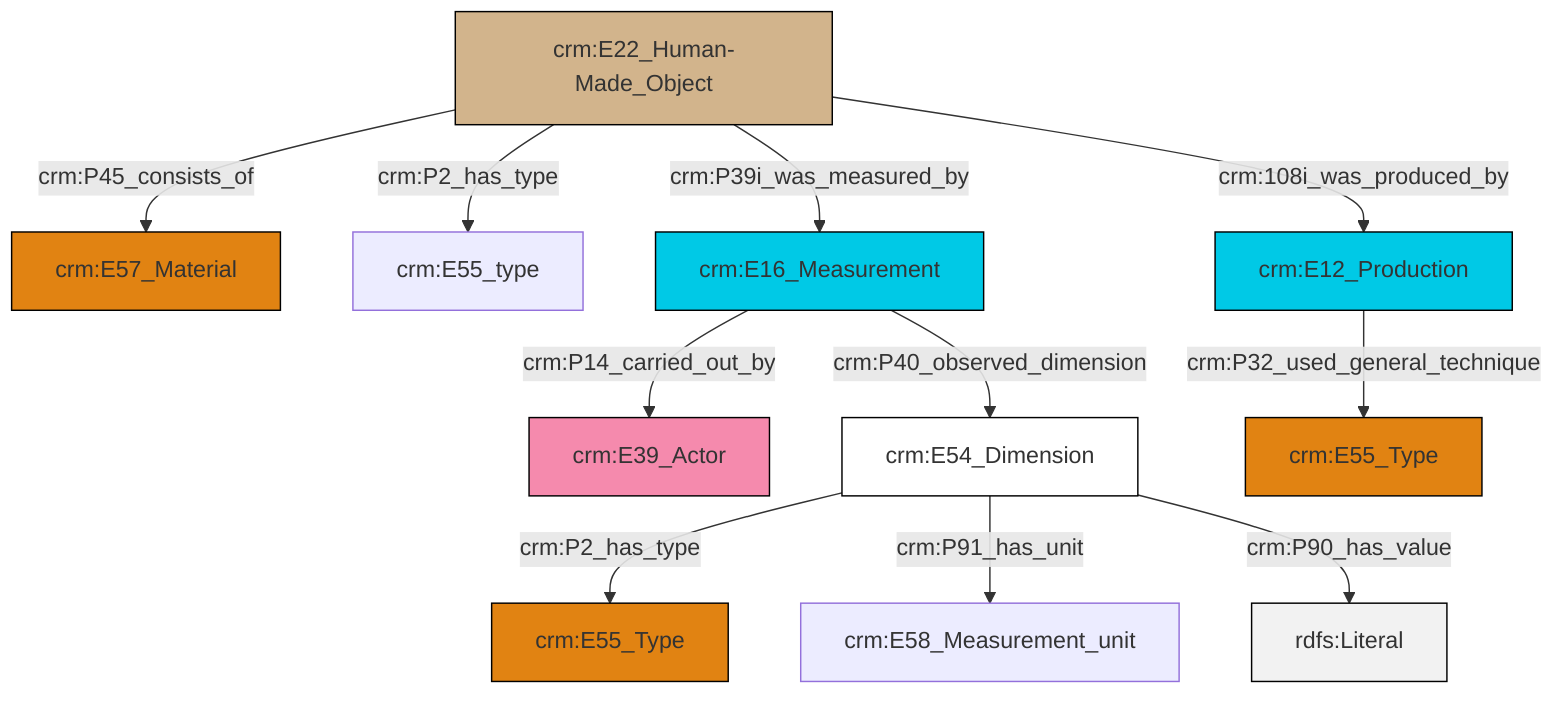 graph TD
classDef Literal fill:#f2f2f2,stroke:#000000;
classDef CRM_Entity fill:#FFFFFF,stroke:#000000;
classDef Temporal_Entity fill:#00C9E6, stroke:#000000;
classDef Type fill:#E18312, stroke:#000000;
classDef Time-Span fill:#2C9C91, stroke:#000000;
classDef Appellation fill:#FFEB7F, stroke:#000000;
classDef Place fill:#008836, stroke:#000000;
classDef Persistent_Item fill:#B266B2, stroke:#000000;
classDef Conceptual_Object fill:#FFD700, stroke:#000000;
classDef Physical_Thing fill:#D2B48C, stroke:#000000;
classDef Actor fill:#f58aad, stroke:#000000;
classDef PC_Classes fill:#4ce600, stroke:#000000;
classDef Multi fill:#cccccc,stroke:#000000;

2["crm:E22_Human-Made_Object"]:::Physical_Thing -->|crm:P45_consists_of| 3["crm:E57_Material"]:::Type
4["crm:E54_Dimension"]:::CRM_Entity -->|crm:P2_has_type| 5["crm:E55_Type"]:::Type
2["crm:E22_Human-Made_Object"]:::Physical_Thing -->|crm:P2_has_type| 0["crm:E55_type"]:::Default
9["crm:E16_Measurement"]:::Temporal_Entity -->|crm:P14_carried_out_by| 11["crm:E39_Actor"]:::Actor
9["crm:E16_Measurement"]:::Temporal_Entity -->|crm:P40_observed_dimension| 4["crm:E54_Dimension"]:::CRM_Entity
2["crm:E22_Human-Made_Object"]:::Physical_Thing -->|crm:P39i_was_measured_by| 9["crm:E16_Measurement"]:::Temporal_Entity
4["crm:E54_Dimension"]:::CRM_Entity -->|crm:P91_has_unit| 14["crm:E58_Measurement_unit"]:::Default
16["crm:E12_Production"]:::Temporal_Entity -->|crm:P32_used_general_technique| 6["crm:E55_Type"]:::Type
4["crm:E54_Dimension"]:::CRM_Entity -->|crm:P90_has_value| 19[rdfs:Literal]:::Literal
2["crm:E22_Human-Made_Object"]:::Physical_Thing -->|crm:108i_was_produced_by| 16["crm:E12_Production"]:::Temporal_Entity
